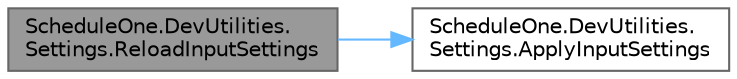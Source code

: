 digraph "ScheduleOne.DevUtilities.Settings.ReloadInputSettings"
{
 // LATEX_PDF_SIZE
  bgcolor="transparent";
  edge [fontname=Helvetica,fontsize=10,labelfontname=Helvetica,labelfontsize=10];
  node [fontname=Helvetica,fontsize=10,shape=box,height=0.2,width=0.4];
  rankdir="LR";
  Node1 [id="Node000001",label="ScheduleOne.DevUtilities.\lSettings.ReloadInputSettings",height=0.2,width=0.4,color="gray40", fillcolor="grey60", style="filled", fontcolor="black",tooltip=" "];
  Node1 -> Node2 [id="edge1_Node000001_Node000002",color="steelblue1",style="solid",tooltip=" "];
  Node2 [id="Node000002",label="ScheduleOne.DevUtilities.\lSettings.ApplyInputSettings",height=0.2,width=0.4,color="grey40", fillcolor="white", style="filled",URL="$class_schedule_one_1_1_dev_utilities_1_1_settings.html#a5bbcef3da60065e4da7f5bd8f0afc8f4",tooltip=" "];
}
